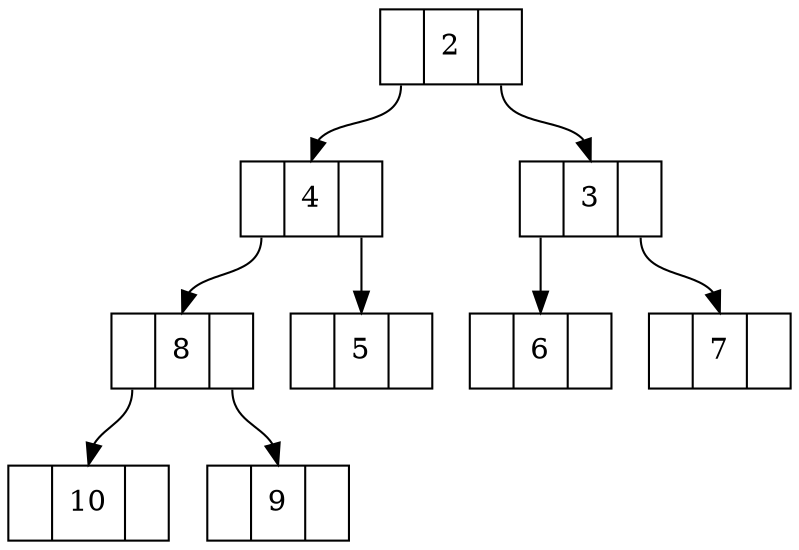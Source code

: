 digraph Heap {
	node [shape=record]

	node0 [label = "<f0> |<f1> 2|<f2> "]
	node0:f0 -> node1:f1
	node0:f2 -> node2:f1
	node1 [label = "<f0> |<f1> 4|<f2> "]
	node1:f0 -> node3:f1
	node1:f2 -> node4:f1
	node2 [label = "<f0> |<f1> 3|<f2> "]
	node2:f0 -> node5:f1
	node2:f2 -> node6:f1
	node3 [label = "<f0> |<f1> 8|<f2> "]
	node3:f0 -> node7:f1
	node3:f2 -> node8:f1
	node4 [label = "<f0> |<f1> 5|<f2> "]
	node5 [label = "<f0> |<f1> 6|<f2> "]
	node6 [label = "<f0> |<f1> 7|<f2> "]
	node7 [label = "<f0> |<f1> 10|<f2> "]
	node8 [label = "<f0> |<f1> 9|<f2> "]
}

